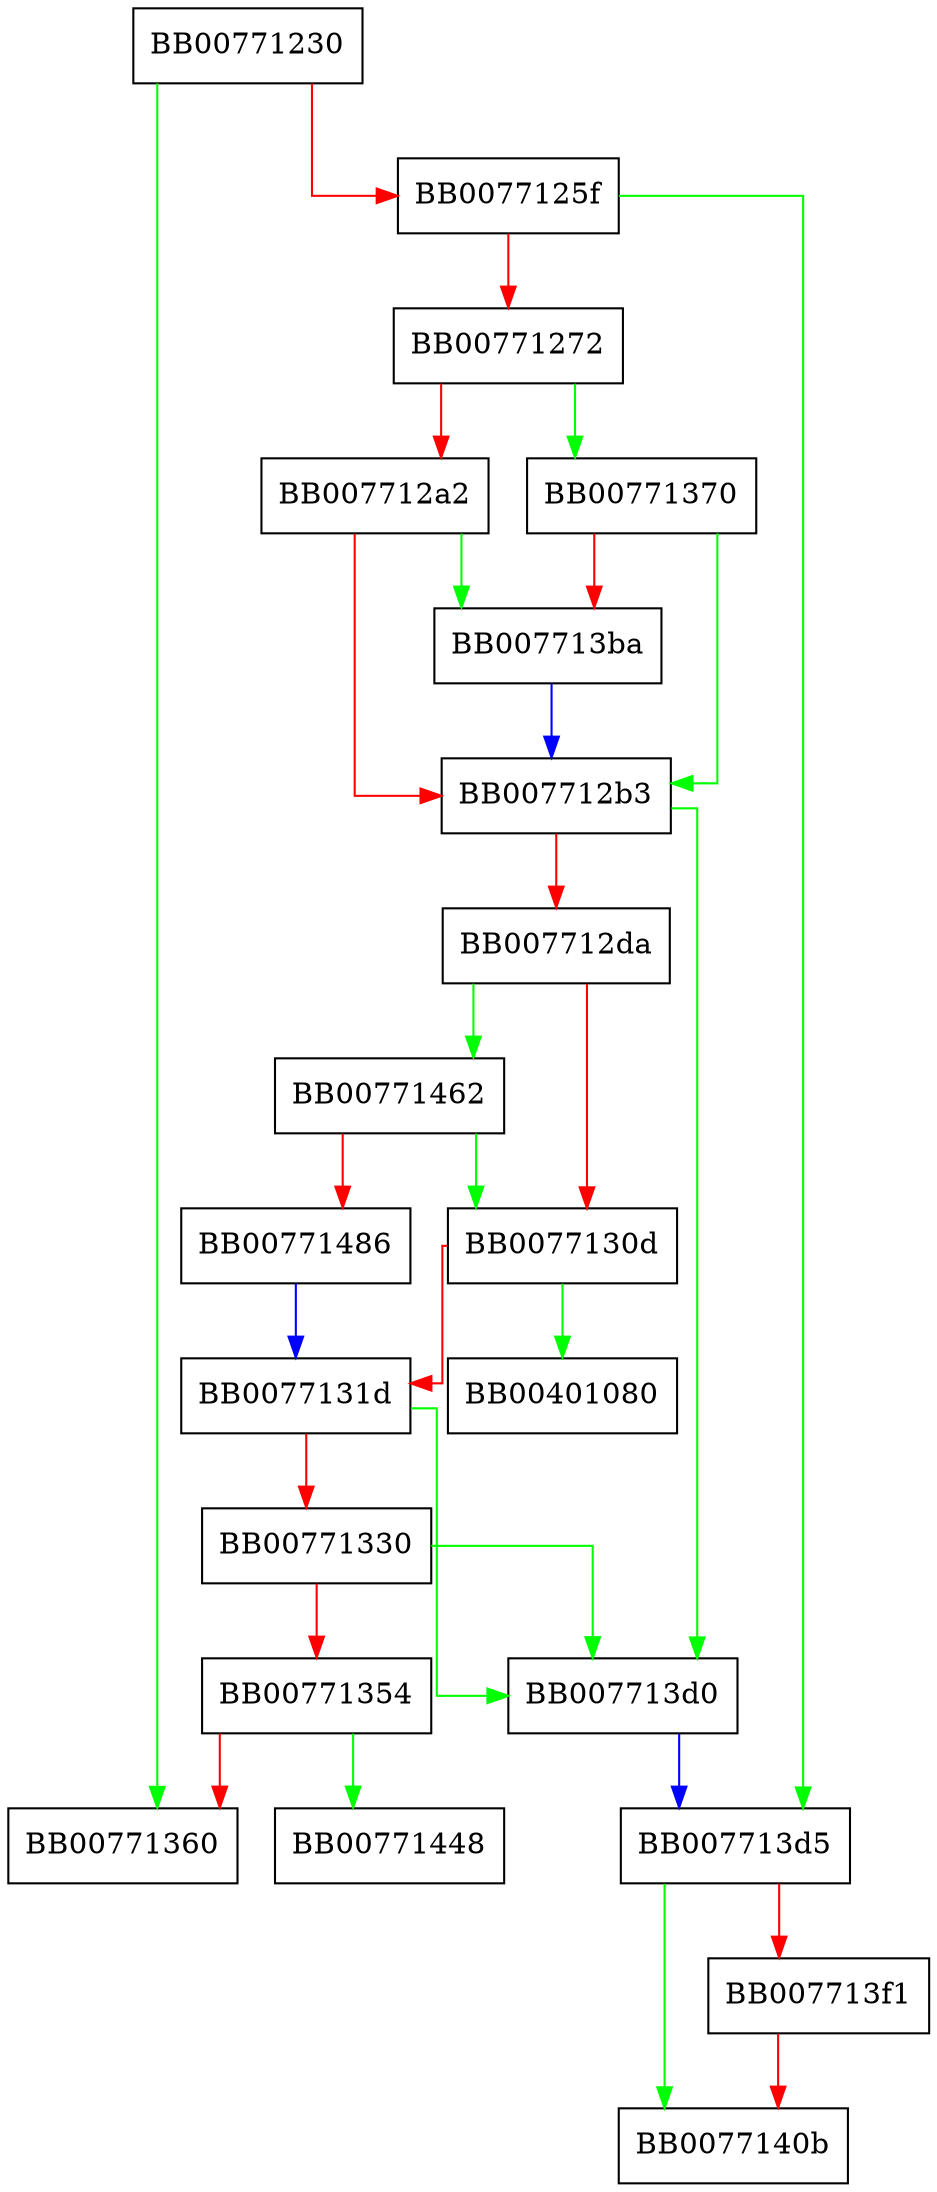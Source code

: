 digraph ossl_ht_new {
  node [shape="box"];
  graph [splines=ortho];
  BB00771230 -> BB00771360 [color="green"];
  BB00771230 -> BB0077125f [color="red"];
  BB0077125f -> BB007713d5 [color="green"];
  BB0077125f -> BB00771272 [color="red"];
  BB00771272 -> BB00771370 [color="green"];
  BB00771272 -> BB007712a2 [color="red"];
  BB007712a2 -> BB007713ba [color="green"];
  BB007712a2 -> BB007712b3 [color="red"];
  BB007712b3 -> BB007713d0 [color="green"];
  BB007712b3 -> BB007712da [color="red"];
  BB007712da -> BB00771462 [color="green"];
  BB007712da -> BB0077130d [color="red"];
  BB0077130d -> BB00401080 [color="green"];
  BB0077130d -> BB0077131d [color="red"];
  BB0077131d -> BB007713d0 [color="green"];
  BB0077131d -> BB00771330 [color="red"];
  BB00771330 -> BB007713d0 [color="green"];
  BB00771330 -> BB00771354 [color="red"];
  BB00771354 -> BB00771448 [color="green"];
  BB00771354 -> BB00771360 [color="red"];
  BB00771370 -> BB007712b3 [color="green"];
  BB00771370 -> BB007713ba [color="red"];
  BB007713ba -> BB007712b3 [color="blue"];
  BB007713d0 -> BB007713d5 [color="blue"];
  BB007713d5 -> BB0077140b [color="green"];
  BB007713d5 -> BB007713f1 [color="red"];
  BB007713f1 -> BB0077140b [color="red"];
  BB00771462 -> BB0077130d [color="green"];
  BB00771462 -> BB00771486 [color="red"];
  BB00771486 -> BB0077131d [color="blue"];
}